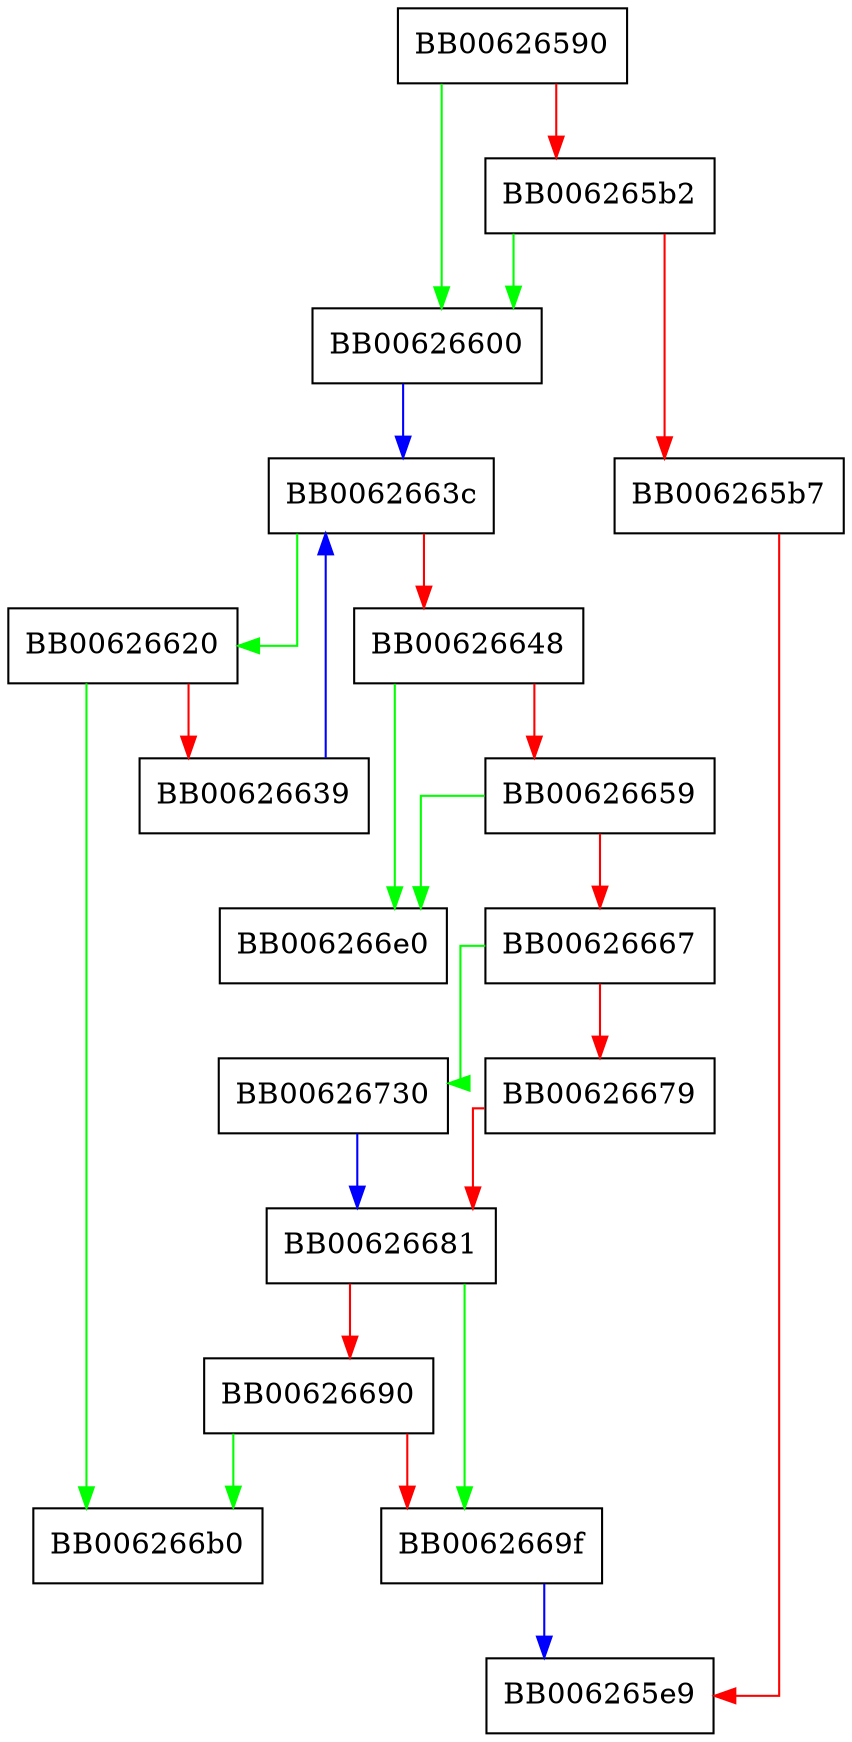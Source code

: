 digraph PKCS7_add_signer {
  node [shape="box"];
  graph [splines=ortho];
  BB00626590 -> BB00626600 [color="green"];
  BB00626590 -> BB006265b2 [color="red"];
  BB006265b2 -> BB00626600 [color="green"];
  BB006265b2 -> BB006265b7 [color="red"];
  BB006265b7 -> BB006265e9 [color="red"];
  BB00626600 -> BB0062663c [color="blue"];
  BB00626620 -> BB006266b0 [color="green"];
  BB00626620 -> BB00626639 [color="red"];
  BB00626639 -> BB0062663c [color="blue"];
  BB0062663c -> BB00626620 [color="green"];
  BB0062663c -> BB00626648 [color="red"];
  BB00626648 -> BB006266e0 [color="green"];
  BB00626648 -> BB00626659 [color="red"];
  BB00626659 -> BB006266e0 [color="green"];
  BB00626659 -> BB00626667 [color="red"];
  BB00626667 -> BB00626730 [color="green"];
  BB00626667 -> BB00626679 [color="red"];
  BB00626679 -> BB00626681 [color="red"];
  BB00626681 -> BB0062669f [color="green"];
  BB00626681 -> BB00626690 [color="red"];
  BB00626690 -> BB006266b0 [color="green"];
  BB00626690 -> BB0062669f [color="red"];
  BB0062669f -> BB006265e9 [color="blue"];
  BB00626730 -> BB00626681 [color="blue"];
}